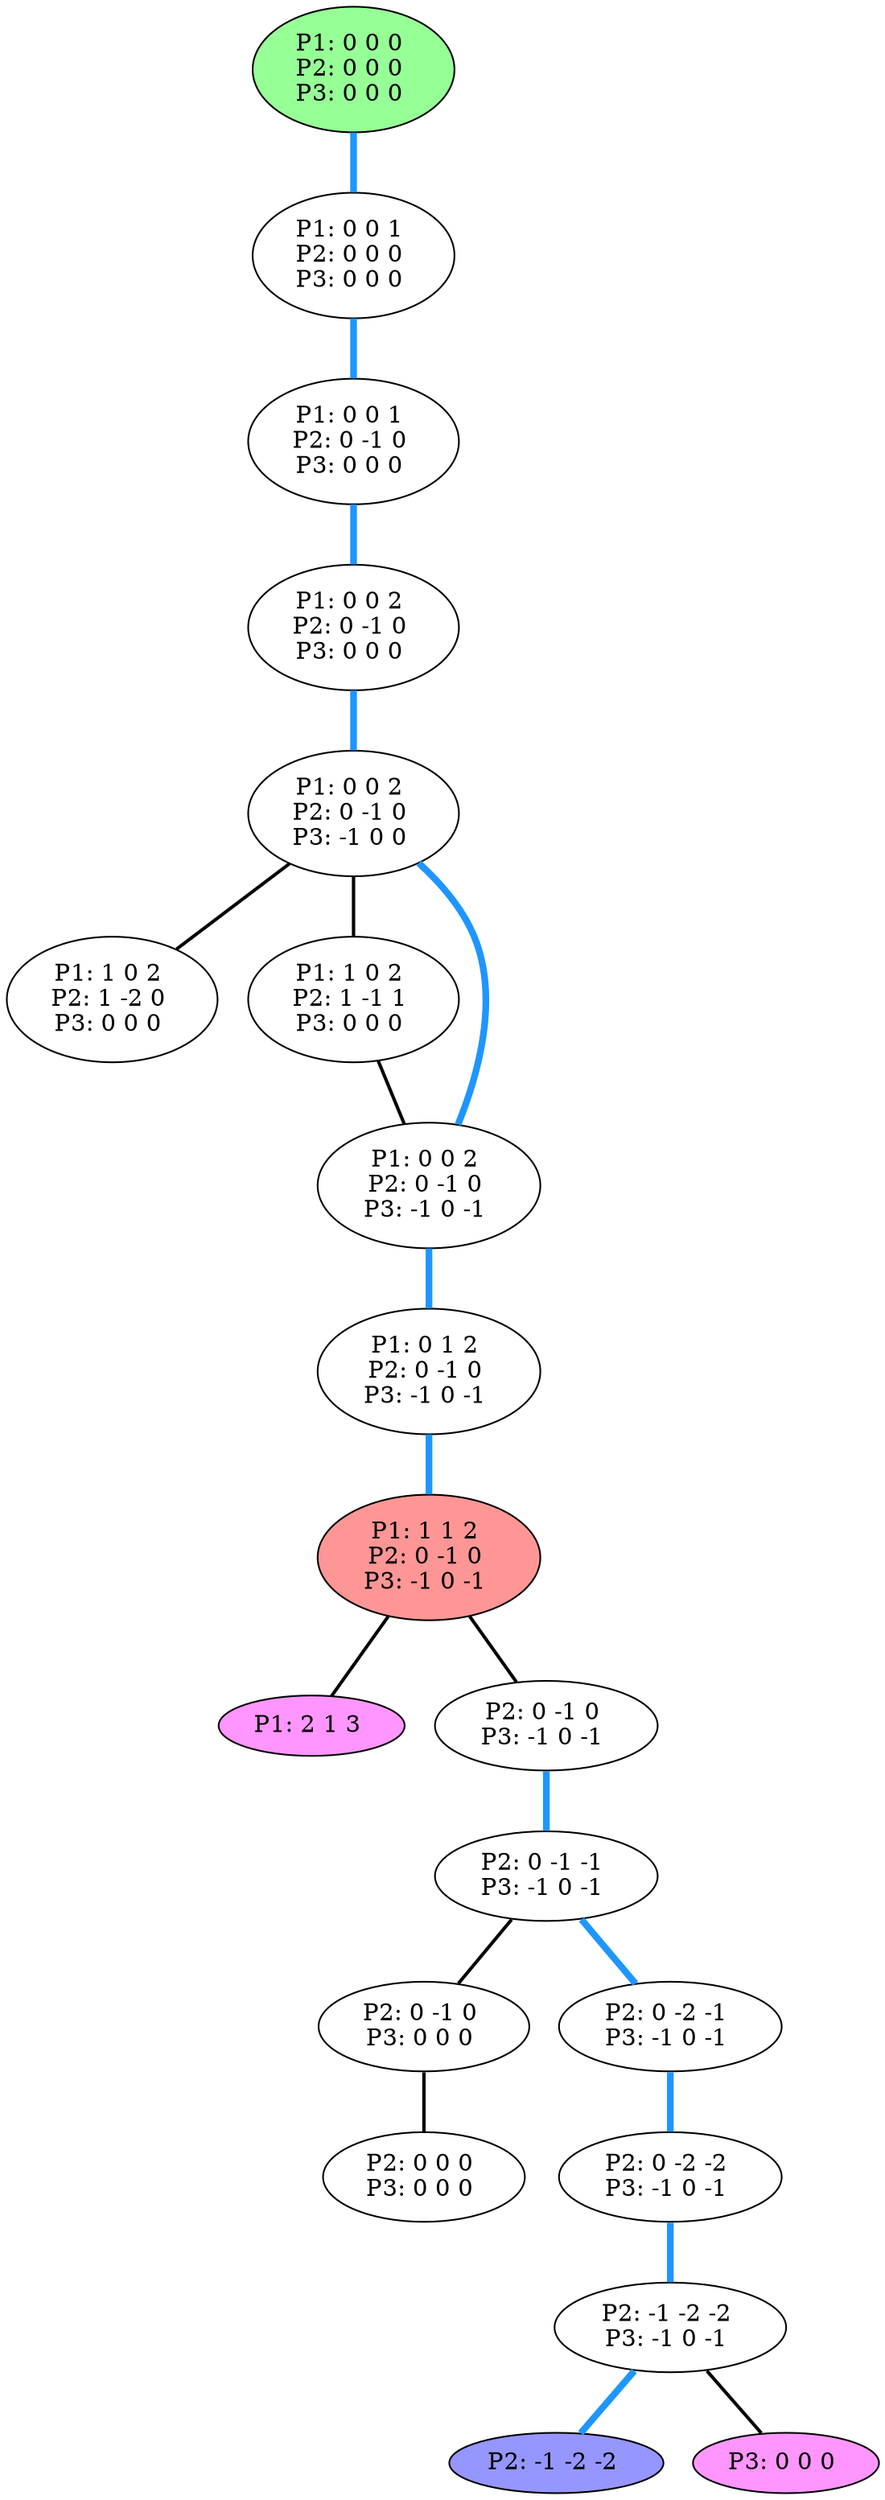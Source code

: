 graph G {
color = "black"
0 [label = "P1: 0 0 0 
P2: 0 0 0 
P3: 0 0 0 
",  style="filled", fillcolor = "#96FF96"];
1 [label = "P1: 0 0 1 
P2: 0 0 0 
P3: 0 0 0 
"];
2 [label = "P1: 0 0 1 
P2: 0 -1 0 
P3: 0 0 0 
"];
3 [label = "P1: 0 0 2 
P2: 0 -1 0 
P3: 0 0 0 
"];
4 [label = "P1: 0 0 2 
P2: 0 -1 0 
P3: -1 0 0 
"];
5 [label = "P1: 1 0 2 
P2: 1 -2 0 
P3: 0 0 0 
"];
6 [label = "P1: 1 0 2 
P2: 1 -1 1 
P3: 0 0 0 
"];
7 [label = "P1: 0 0 2 
P2: 0 -1 0 
P3: -1 0 -1 
"];
8 [label = "P1: 0 1 2 
P2: 0 -1 0 
P3: -1 0 -1 
"];
9 [label = "P1: 1 1 2 
P2: 0 -1 0 
P3: -1 0 -1 
",  style="filled", fillcolor = "#FF9696"];
10 [label = "P1: 2 1 3 
",  style="filled", fillcolor = "#FF96FF"];
11 [label = "P2: 0 -1 0 
P3: -1 0 -1 
"];
12 [label = "P2: 0 -1 -1 
P3: -1 0 -1 
"];
13 [label = "P2: 0 -1 0 
P3: 0 0 0 
"];
14 [label = "P2: 0 -2 -1 
P3: -1 0 -1 
"];
15 [label = "P2: 0 0 0 
P3: 0 0 0 
"];
16 [label = "P2: 0 -2 -2 
P3: -1 0 -1 
"];
17 [label = "P2: -1 -2 -2 
P3: -1 0 -1 
"];
18 [label = "P2: -1 -2 -2 
", style="filled", fillcolor = "#9696FF"];
19 [label = "P3: 0 0 0 
",  style="filled", fillcolor = "#FF96FF"];
edge [style=bold];
0 -- 1 [color="#1E96FF", penwidth=4.0];

1 -- 2 [color="#1E96FF", penwidth=4.0];

2 -- 3 [color="#1E96FF", penwidth=4.0];

3 -- 4 [color="#1E96FF", penwidth=4.0];

4 -- 5 [color=black];
4 -- 6 [color=black];
4 -- 7 [color="#1E96FF", penwidth=4.0];


6 -- 7 [color=black];

7 -- 8 [color="#1E96FF", penwidth=4.0];

8 -- 9 [color="#1E96FF", penwidth=4.0];

9 -- 11 [color=black];
9 -- 10 [color=black];

11 -- 12 [color="#1E96FF", penwidth=4.0];

12 -- 13 [color=black];
12 -- 14 [color="#1E96FF", penwidth=4.0];

13 -- 15 [color=black];

14 -- 16 [color="#1E96FF", penwidth=4.0];


16 -- 17 [color="#1E96FF", penwidth=4.0];

17 -- 19 [color=black];
17 -- 18 [color="#1E96FF", penwidth=4.0];

}
